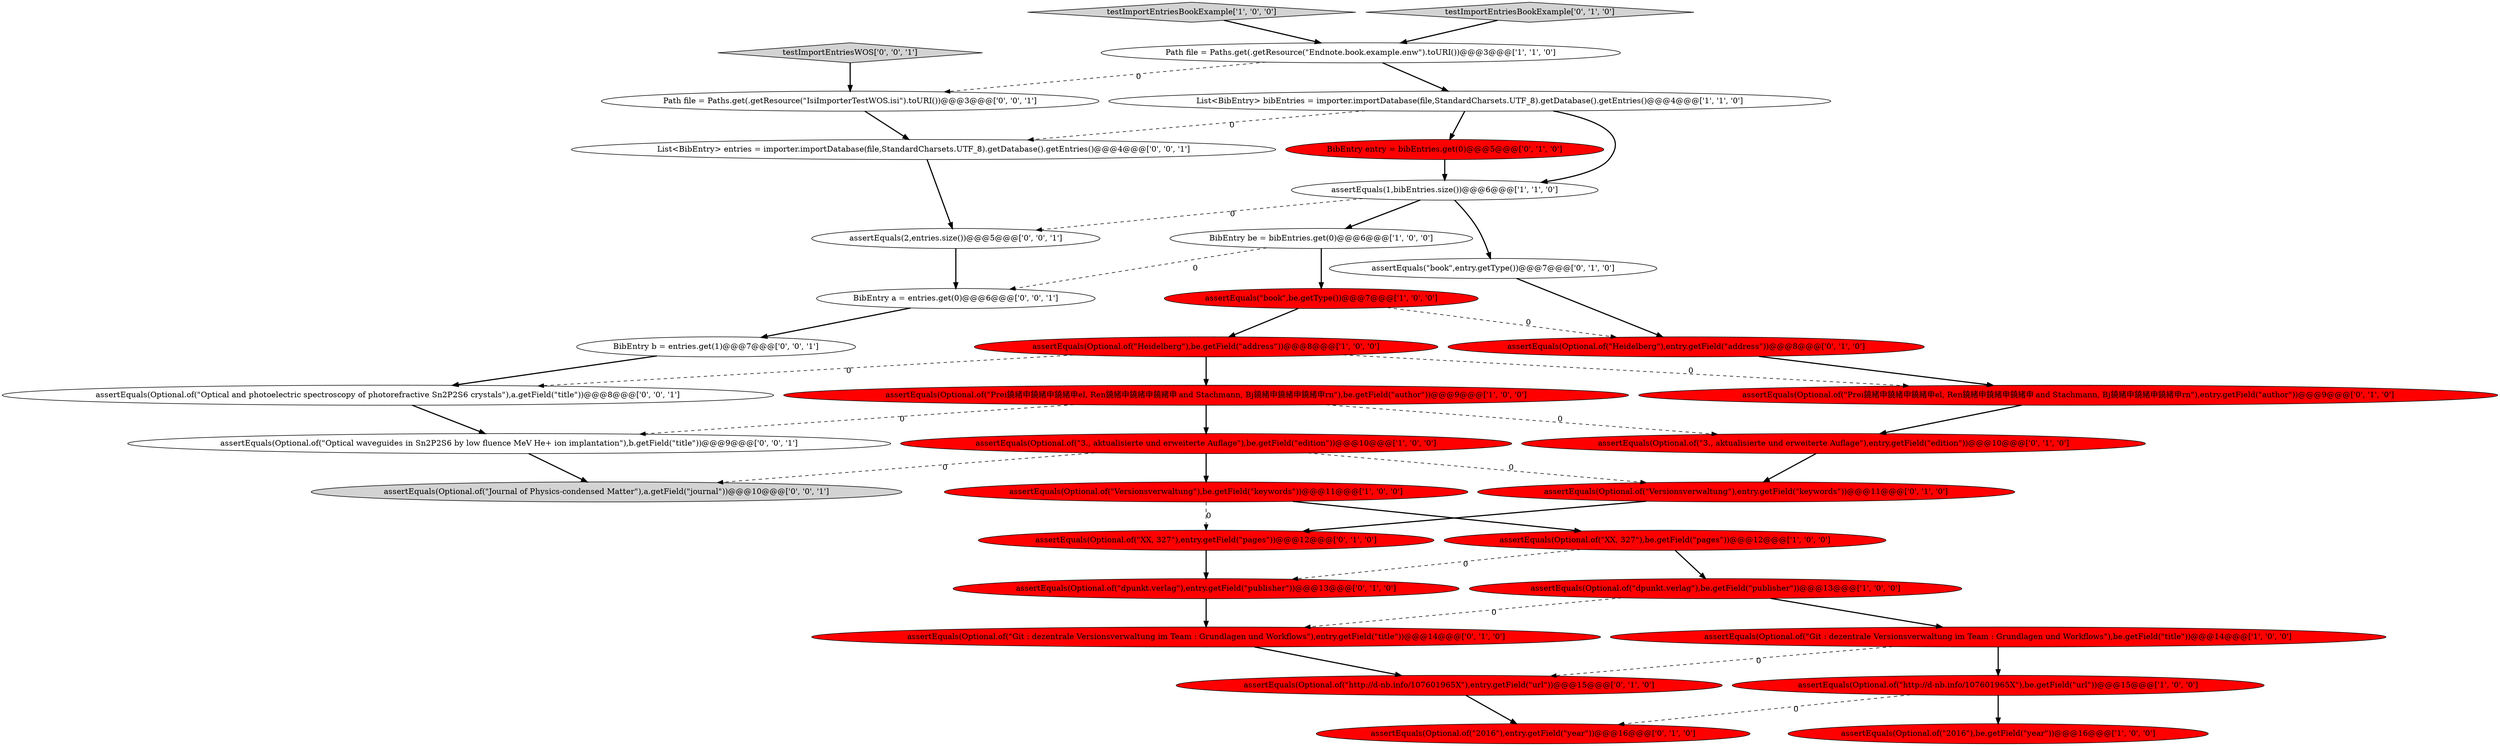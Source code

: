 digraph {
10 [style = filled, label = "assertEquals(Optional.of(\"dpunkt.verlag\"),be.getField(\"publisher\"))@@@13@@@['1', '0', '0']", fillcolor = red, shape = ellipse image = "AAA1AAABBB1BBB"];
33 [style = filled, label = "assertEquals(2,entries.size())@@@5@@@['0', '0', '1']", fillcolor = white, shape = ellipse image = "AAA0AAABBB3BBB"];
29 [style = filled, label = "testImportEntriesWOS['0', '0', '1']", fillcolor = lightgray, shape = diamond image = "AAA0AAABBB3BBB"];
34 [style = filled, label = "BibEntry a = entries.get(0)@@@6@@@['0', '0', '1']", fillcolor = white, shape = ellipse image = "AAA0AAABBB3BBB"];
31 [style = filled, label = "assertEquals(Optional.of(\"Optical waveguides in Sn2P2S6 by low fluence MeV He+ ion implantation\"),b.getField(\"title\"))@@@9@@@['0', '0', '1']", fillcolor = white, shape = ellipse image = "AAA0AAABBB3BBB"];
9 [style = filled, label = "assertEquals(Optional.of(\"XX, 327\"),be.getField(\"pages\"))@@@12@@@['1', '0', '0']", fillcolor = red, shape = ellipse image = "AAA1AAABBB1BBB"];
6 [style = filled, label = "testImportEntriesBookExample['1', '0', '0']", fillcolor = lightgray, shape = diamond image = "AAA0AAABBB1BBB"];
30 [style = filled, label = "List<BibEntry> entries = importer.importDatabase(file,StandardCharsets.UTF_8).getDatabase().getEntries()@@@4@@@['0', '0', '1']", fillcolor = white, shape = ellipse image = "AAA0AAABBB3BBB"];
11 [style = filled, label = "assertEquals(Optional.of(\"Git : dezentrale Versionsverwaltung im Team : Grundlagen und Workflows\"),be.getField(\"title\"))@@@14@@@['1', '0', '0']", fillcolor = red, shape = ellipse image = "AAA1AAABBB1BBB"];
23 [style = filled, label = "assertEquals(Optional.of(\"Git : dezentrale Versionsverwaltung im Team : Grundlagen und Workflows\"),entry.getField(\"title\"))@@@14@@@['0', '1', '0']", fillcolor = red, shape = ellipse image = "AAA1AAABBB2BBB"];
28 [style = filled, label = "BibEntry b = entries.get(1)@@@7@@@['0', '0', '1']", fillcolor = white, shape = ellipse image = "AAA0AAABBB3BBB"];
13 [style = filled, label = "assertEquals(\"book\",be.getType())@@@7@@@['1', '0', '0']", fillcolor = red, shape = ellipse image = "AAA1AAABBB1BBB"];
32 [style = filled, label = "assertEquals(Optional.of(\"Journal of Physics-condensed Matter\"),a.getField(\"journal\"))@@@10@@@['0', '0', '1']", fillcolor = lightgray, shape = ellipse image = "AAA0AAABBB3BBB"];
27 [style = filled, label = "Path file = Paths.get(.getResource(\"IsiImporterTestWOS.isi\").toURI())@@@3@@@['0', '0', '1']", fillcolor = white, shape = ellipse image = "AAA0AAABBB3BBB"];
12 [style = filled, label = "assertEquals(1,bibEntries.size())@@@6@@@['1', '1', '0']", fillcolor = white, shape = ellipse image = "AAA0AAABBB1BBB"];
24 [style = filled, label = "BibEntry entry = bibEntries.get(0)@@@5@@@['0', '1', '0']", fillcolor = red, shape = ellipse image = "AAA1AAABBB2BBB"];
21 [style = filled, label = "assertEquals(Optional.of(\"XX, 327\"),entry.getField(\"pages\"))@@@12@@@['0', '1', '0']", fillcolor = red, shape = ellipse image = "AAA1AAABBB2BBB"];
17 [style = filled, label = "testImportEntriesBookExample['0', '1', '0']", fillcolor = lightgray, shape = diamond image = "AAA0AAABBB2BBB"];
25 [style = filled, label = "assertEquals(Optional.of(\"Prei鐃緒申鐃緒申鐃緒申el, Ren鐃緒申鐃緒申鐃緒申 and Stachmann, Bj鐃緒申鐃緒申鐃緒申rn\"),entry.getField(\"author\"))@@@9@@@['0', '1', '0']", fillcolor = red, shape = ellipse image = "AAA1AAABBB2BBB"];
26 [style = filled, label = "assertEquals(Optional.of(\"3., aktualisierte und erweiterte Auflage\"),entry.getField(\"edition\"))@@@10@@@['0', '1', '0']", fillcolor = red, shape = ellipse image = "AAA1AAABBB2BBB"];
0 [style = filled, label = "assertEquals(Optional.of(\"Prei鐃緒申鐃緒申鐃緒申el, Ren鐃緒申鐃緒申鐃緒申 and Stachmann, Bj鐃緒申鐃緒申鐃緒申rn\"),be.getField(\"author\"))@@@9@@@['1', '0', '0']", fillcolor = red, shape = ellipse image = "AAA1AAABBB1BBB"];
1 [style = filled, label = "assertEquals(Optional.of(\"Versionsverwaltung\"),be.getField(\"keywords\"))@@@11@@@['1', '0', '0']", fillcolor = red, shape = ellipse image = "AAA1AAABBB1BBB"];
18 [style = filled, label = "assertEquals(Optional.of(\"2016\"),entry.getField(\"year\"))@@@16@@@['0', '1', '0']", fillcolor = red, shape = ellipse image = "AAA1AAABBB2BBB"];
2 [style = filled, label = "BibEntry be = bibEntries.get(0)@@@6@@@['1', '0', '0']", fillcolor = white, shape = ellipse image = "AAA0AAABBB1BBB"];
15 [style = filled, label = "assertEquals(Optional.of(\"http://d-nb.info/107601965X\"),entry.getField(\"url\"))@@@15@@@['0', '1', '0']", fillcolor = red, shape = ellipse image = "AAA1AAABBB2BBB"];
19 [style = filled, label = "assertEquals(\"book\",entry.getType())@@@7@@@['0', '1', '0']", fillcolor = white, shape = ellipse image = "AAA0AAABBB2BBB"];
3 [style = filled, label = "assertEquals(Optional.of(\"http://d-nb.info/107601965X\"),be.getField(\"url\"))@@@15@@@['1', '0', '0']", fillcolor = red, shape = ellipse image = "AAA1AAABBB1BBB"];
20 [style = filled, label = "assertEquals(Optional.of(\"Heidelberg\"),entry.getField(\"address\"))@@@8@@@['0', '1', '0']", fillcolor = red, shape = ellipse image = "AAA1AAABBB2BBB"];
35 [style = filled, label = "assertEquals(Optional.of(\"Optical and photoelectric spectroscopy of photorefractive Sn2P2S6 crystals\"),a.getField(\"title\"))@@@8@@@['0', '0', '1']", fillcolor = white, shape = ellipse image = "AAA0AAABBB3BBB"];
16 [style = filled, label = "assertEquals(Optional.of(\"Versionsverwaltung\"),entry.getField(\"keywords\"))@@@11@@@['0', '1', '0']", fillcolor = red, shape = ellipse image = "AAA1AAABBB2BBB"];
8 [style = filled, label = "List<BibEntry> bibEntries = importer.importDatabase(file,StandardCharsets.UTF_8).getDatabase().getEntries()@@@4@@@['1', '1', '0']", fillcolor = white, shape = ellipse image = "AAA0AAABBB1BBB"];
7 [style = filled, label = "assertEquals(Optional.of(\"Heidelberg\"),be.getField(\"address\"))@@@8@@@['1', '0', '0']", fillcolor = red, shape = ellipse image = "AAA1AAABBB1BBB"];
5 [style = filled, label = "assertEquals(Optional.of(\"2016\"),be.getField(\"year\"))@@@16@@@['1', '0', '0']", fillcolor = red, shape = ellipse image = "AAA1AAABBB1BBB"];
14 [style = filled, label = "assertEquals(Optional.of(\"3., aktualisierte und erweiterte Auflage\"),be.getField(\"edition\"))@@@10@@@['1', '0', '0']", fillcolor = red, shape = ellipse image = "AAA1AAABBB1BBB"];
4 [style = filled, label = "Path file = Paths.get(.getResource(\"Endnote.book.example.enw\").toURI())@@@3@@@['1', '1', '0']", fillcolor = white, shape = ellipse image = "AAA0AAABBB1BBB"];
22 [style = filled, label = "assertEquals(Optional.of(\"dpunkt.verlag\"),entry.getField(\"publisher\"))@@@13@@@['0', '1', '0']", fillcolor = red, shape = ellipse image = "AAA1AAABBB2BBB"];
35->31 [style = bold, label=""];
24->12 [style = bold, label=""];
12->33 [style = dashed, label="0"];
30->33 [style = bold, label=""];
11->15 [style = dashed, label="0"];
31->32 [style = bold, label=""];
19->20 [style = bold, label=""];
27->30 [style = bold, label=""];
13->20 [style = dashed, label="0"];
3->18 [style = dashed, label="0"];
23->15 [style = bold, label=""];
17->4 [style = bold, label=""];
4->27 [style = dashed, label="0"];
9->22 [style = dashed, label="0"];
7->0 [style = bold, label=""];
0->26 [style = dashed, label="0"];
1->21 [style = dashed, label="0"];
9->10 [style = bold, label=""];
20->25 [style = bold, label=""];
22->23 [style = bold, label=""];
15->18 [style = bold, label=""];
1->9 [style = bold, label=""];
14->1 [style = bold, label=""];
2->13 [style = bold, label=""];
34->28 [style = bold, label=""];
26->16 [style = bold, label=""];
6->4 [style = bold, label=""];
29->27 [style = bold, label=""];
12->2 [style = bold, label=""];
0->14 [style = bold, label=""];
3->5 [style = bold, label=""];
28->35 [style = bold, label=""];
14->32 [style = dashed, label="0"];
11->3 [style = bold, label=""];
21->22 [style = bold, label=""];
13->7 [style = bold, label=""];
16->21 [style = bold, label=""];
7->35 [style = dashed, label="0"];
25->26 [style = bold, label=""];
0->31 [style = dashed, label="0"];
2->34 [style = dashed, label="0"];
7->25 [style = dashed, label="0"];
4->8 [style = bold, label=""];
8->30 [style = dashed, label="0"];
14->16 [style = dashed, label="0"];
12->19 [style = bold, label=""];
10->23 [style = dashed, label="0"];
33->34 [style = bold, label=""];
8->12 [style = bold, label=""];
10->11 [style = bold, label=""];
8->24 [style = bold, label=""];
}
